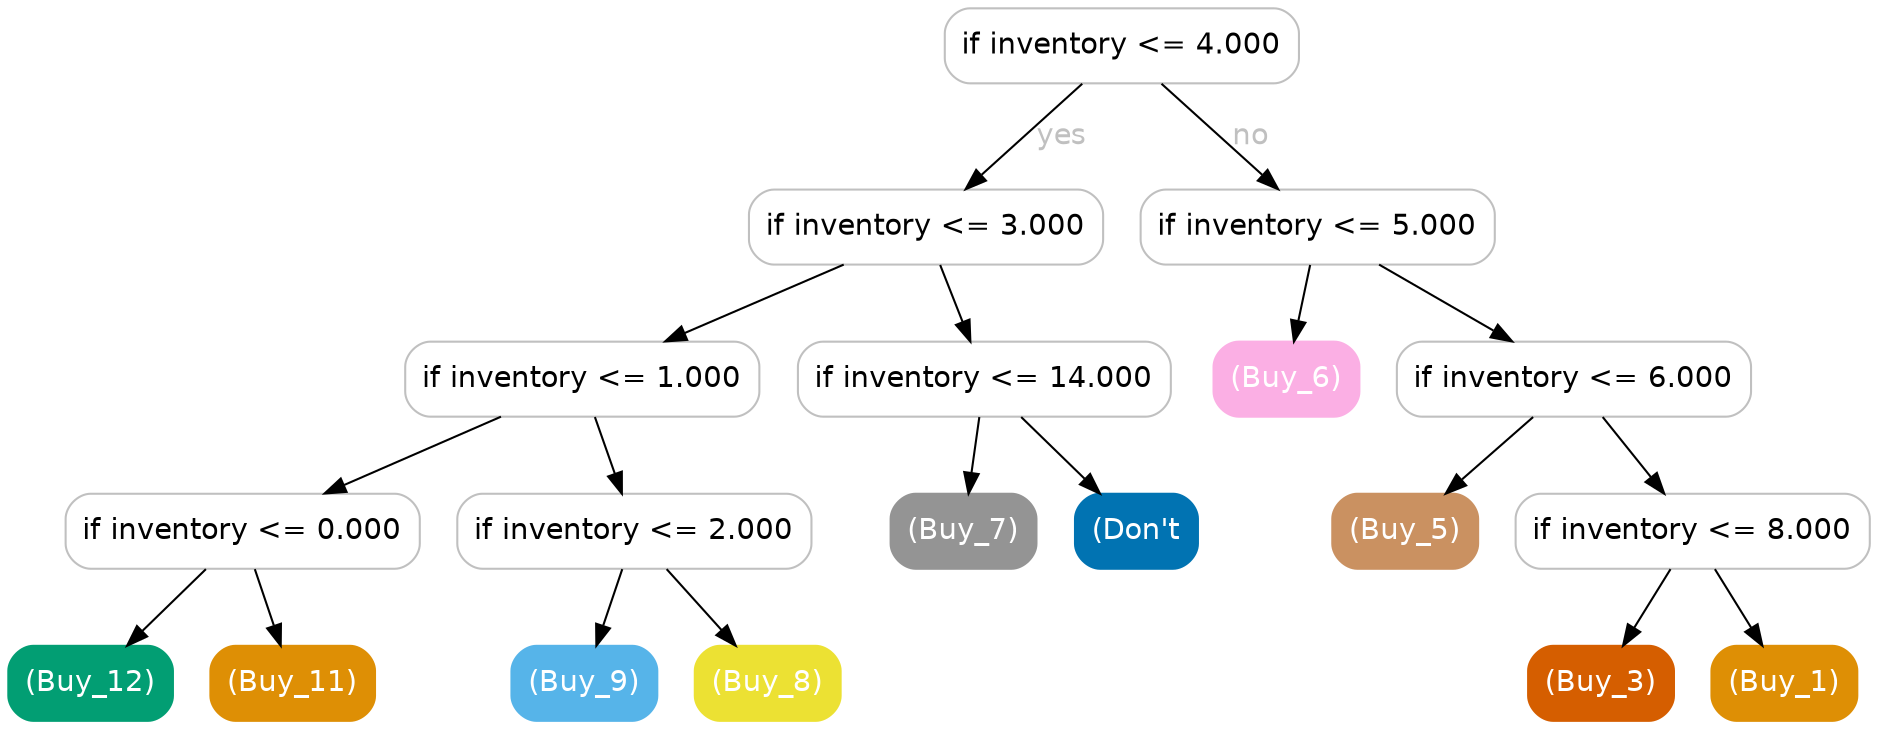 digraph Tree {
	graph [bb="0,0,893.5,342"];
	node [color=gray,
		fillcolor=white,
		fontname=helvetica,
		label="\N",
		shape=box,
		style="filled, rounded"
	];
	edge [fontname=helvetica];
	0	[height=0.5,
		label="if inventory <= 4.000",
		pos="534.5,324",
		width=2.3611];
	1	[height=0.5,
		label="if inventory <= 3.000",
		pos="440.5,237",
		width=2.3611];
	0 -> 1	[fontcolor=gray,
		label=yes,
		lp="506,280.5",
		pos="e,459.49,255.18 515.48,305.8 501.59,293.24 482.58,276.05 467.17,262.12"];
	12	[height=0.5,
		label="if inventory <= 5.000",
		pos="628.5,237",
		width=2.3611];
	0 -> 12	[fontcolor=gray,
		label=no,
		lp="596.5,280.5",
		pos="e,609.51,255.18 553.52,305.8 567.41,293.24 586.42,276.05 601.83,262.12"];
	2	[height=0.5,
		label="if inventory <= 1.000",
		pos="275.5,164",
		width=2.3611];
	1 -> 2	[fontcolor=gray,
		pos="e,315.27,182.11 400.98,218.99 378.09,209.14 349.07,196.66 324.7,186.17"];
	9	[height=0.5,
		label="if inventory <= 14.000",
		pos="468.5,164",
		width=2.4861];
	1 -> 9	[fontcolor=gray,
		pos="e,461.78,182.03 447.28,218.81 450.51,210.62 454.45,200.62 458.06,191.48"];
	3	[height=0.5,
		label="if inventory <= 0.000",
		pos="112.5,91",
		width=2.3611];
	2 -> 3	[fontcolor=gray,
		pos="e,151.79,109.11 236.46,145.99 213.84,136.14 185.17,123.66 161.11,113.17"];
	6	[height=0.5,
		label="if inventory <= 2.000",
		pos="300.5,91",
		width=2.3611];
	2 -> 6	[fontcolor=gray,
		pos="e,294.5,109.03 281.55,145.81 284.44,137.62 287.96,127.62 291.17,118.48"];
	4	[color="#029e73",
		fillcolor="#029e73",
		fontcolor=white,
		height=0.5,
		label="(Buy_12)",
		pos="39.5,18",
		width=1.0972];
	3 -> 4	[fontcolor=gray,
		pos="e,57.009,36.029 94.829,72.813 85.683,63.917 74.365,52.909 64.353,43.172"];
	5	[color="#de8f05",
		fillcolor="#de8f05",
		fontcolor=white,
		height=0.5,
		label="(Buy_11)",
		pos="136.5,18",
		width=1.0972];
	3 -> 5	[fontcolor=gray,
		pos="e,130.74,36.029 118.31,72.813 121.05,64.702 124.39,54.836 127.45,45.777"];
	7	[color="#56b4e9",
		fillcolor="#56b4e9",
		fontcolor=white,
		height=0.5,
		label="(Buy_9)",
		pos="276.5,18",
		width=0.97222];
	6 -> 7	[fontcolor=gray,
		pos="e,282.26,36.029 294.69,72.813 291.95,64.702 288.61,54.836 285.55,45.777"];
	8	[color="#ece133",
		fillcolor="#ece133",
		fontcolor=white,
		height=0.5,
		label="(Buy_8)",
		pos="364.5,18",
		width=0.97222];
	6 -> 8	[fontcolor=gray,
		pos="e,349.15,36.029 315.99,72.813 323.93,64.005 333.74,53.125 342.45,43.458"];
	10	[color="#949494",
		fillcolor="#949494",
		fontcolor=white,
		height=0.5,
		label="(Buy_7)",
		pos="458.5,91",
		width=0.97222];
	9 -> 10	[fontcolor=gray,
		pos="e,460.9,109.03 466.08,145.81 464.95,137.79 463.58,128.05 462.31,119.07"];
	11	[color="#0173b2",
		fillcolor="#0173b2",
		fontcolor=white,
		height=0.5,
		label="(Don't",
		pos="541.5,91",
		width=0.81944];
	9 -> 11	[fontcolor=gray,
		pos="e,523.99,109.03 486.17,145.81 495.32,136.92 506.64,125.91 516.65,116.17"];
	13	[color="#fbafe4",
		fillcolor="#fbafe4",
		fontcolor=white,
		height=0.5,
		label="(Buy_6)",
		pos="613.5,164",
		width=0.97222];
	12 -> 13	[fontcolor=gray,
		pos="e,617.1,182.03 624.87,218.81 623.17,210.79 621.12,201.05 619.22,192.07"];
	14	[height=0.5,
		label="if inventory <= 6.000",
		pos="751.5,164",
		width=2.3611];
	12 -> 14	[fontcolor=gray,
		pos="e,721.85,182.11 657.96,218.99 674.42,209.49 695.13,197.54 712.88,187.29"];
	15	[color="#ca9161",
		fillcolor="#ca9161",
		fontcolor=white,
		height=0.5,
		label="(Buy_5)",
		pos="670.5,91",
		width=0.97222];
	14 -> 15	[fontcolor=gray,
		pos="e,689.93,109.03 731.89,145.81 721.64,136.83 708.94,125.69 697.75,115.89"];
	16	[height=0.5,
		label="if inventory <= 8.000",
		pos="808.5,91",
		width=2.3611];
	14 -> 16	[fontcolor=gray,
		pos="e,794.83,109.03 765.3,145.81 772.23,137.18 780.76,126.56 788.4,117.03"];
	17	[color="#d55e00",
		fillcolor="#d55e00",
		fontcolor=white,
		height=0.5,
		label="(Buy_3)",
		pos="764.5,18",
		width=0.97222];
	16 -> 17	[fontcolor=gray,
		pos="e,775.05,36.029 797.85,72.813 792.61,64.353 786.18,53.984 780.37,44.612"];
	18	[color="#de8f05",
		fillcolor="#de8f05",
		fontcolor=white,
		height=0.5,
		label="(Buy_1)",
		pos="852.5,18",
		width=0.97222];
	16 -> 18	[fontcolor=gray,
		pos="e,841.95,36.029 819.15,72.813 824.39,64.353 830.82,53.984 836.63,44.612"];
}
